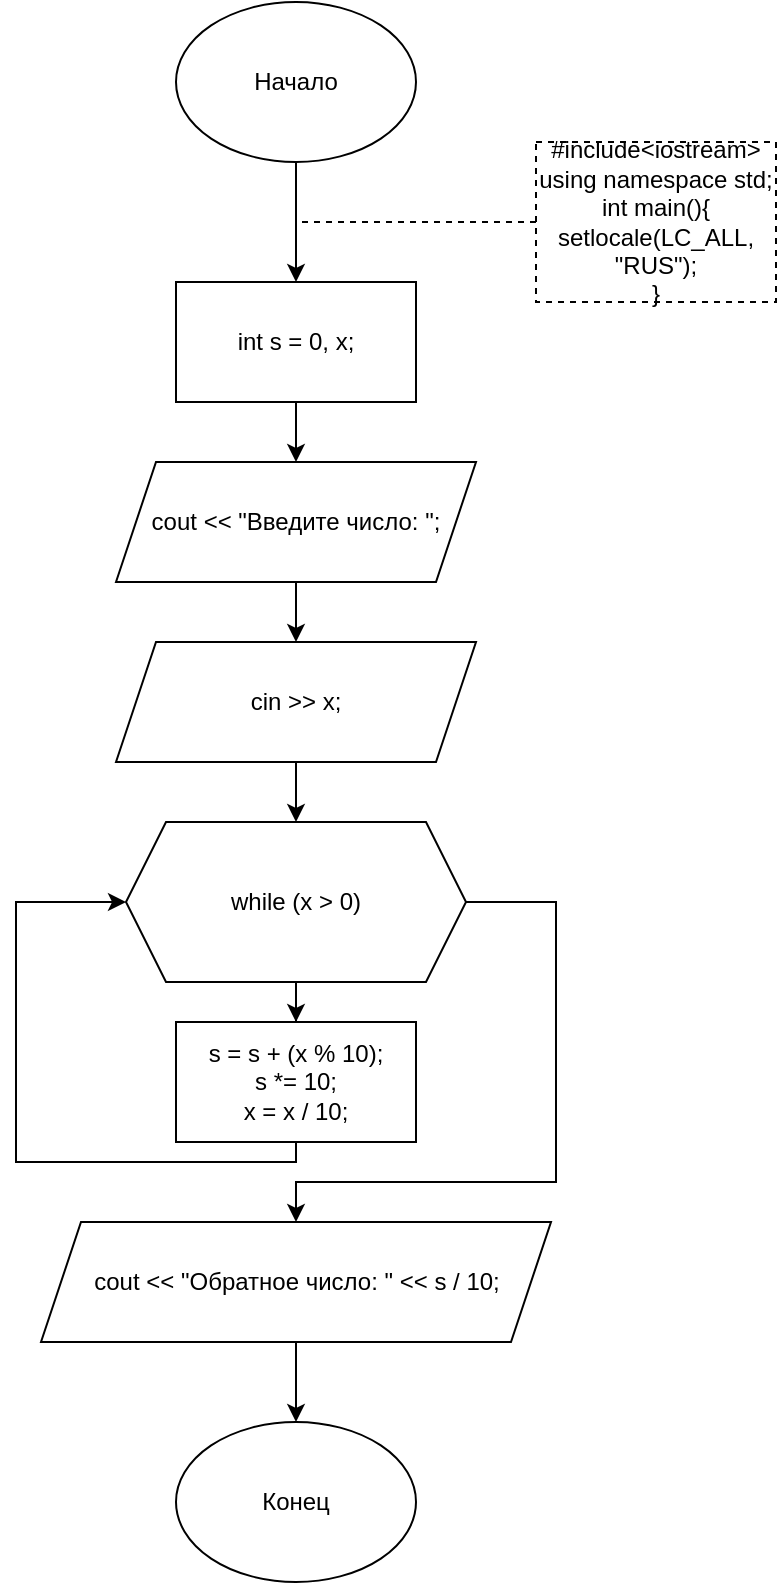 <mxfile version="15.7.3" type="device"><diagram id="tx0ON73VoFCaTqgi9He8" name="Страница 1"><mxGraphModel dx="1102" dy="905" grid="1" gridSize="10" guides="1" tooltips="1" connect="1" arrows="1" fold="1" page="1" pageScale="1" pageWidth="1654" pageHeight="2336" math="0" shadow="0"><root><mxCell id="0"/><mxCell id="1" parent="0"/><mxCell id="EWxW3f4XdG-FdTcQkPy5-1" value="" style="edgeStyle=orthogonalEdgeStyle;rounded=0;orthogonalLoop=1;jettySize=auto;html=1;" edge="1" parent="1" source="EWxW3f4XdG-FdTcQkPy5-2" target="EWxW3f4XdG-FdTcQkPy5-4"><mxGeometry relative="1" as="geometry"/></mxCell><mxCell id="EWxW3f4XdG-FdTcQkPy5-2" value="Начало" style="ellipse;whiteSpace=wrap;html=1;" vertex="1" parent="1"><mxGeometry x="340" y="140" width="120" height="80" as="geometry"/></mxCell><mxCell id="EWxW3f4XdG-FdTcQkPy5-4" value="&lt;span&gt;&#9;&lt;/span&gt;int s = 0, x;" style="rounded=0;whiteSpace=wrap;html=1;" vertex="1" parent="1"><mxGeometry x="340" y="280" width="120" height="60" as="geometry"/></mxCell><mxCell id="EWxW3f4XdG-FdTcQkPy5-5" value="&lt;div&gt;#include&amp;lt;iostream&amp;gt;&lt;/div&gt;&lt;div&gt;using namespace std;&lt;/div&gt;&lt;div&gt;int main(){&lt;/div&gt;&lt;span&gt;&#9;&lt;/span&gt;setlocale(LC_ALL, &quot;RUS&quot;);&lt;div&gt;}&lt;/div&gt;" style="rounded=0;whiteSpace=wrap;html=1;dashed=1;" vertex="1" parent="1"><mxGeometry x="520" y="210" width="120" height="80" as="geometry"/></mxCell><mxCell id="EWxW3f4XdG-FdTcQkPy5-6" value="" style="endArrow=none;dashed=1;html=1;rounded=0;exitX=0;exitY=0.5;exitDx=0;exitDy=0;" edge="1" parent="1" source="EWxW3f4XdG-FdTcQkPy5-5"><mxGeometry width="50" height="50" relative="1" as="geometry"><mxPoint x="390" y="570" as="sourcePoint"/><mxPoint x="400" y="250" as="targetPoint"/></mxGeometry></mxCell><mxCell id="EWxW3f4XdG-FdTcQkPy5-29" value="" style="edgeStyle=orthogonalEdgeStyle;rounded=0;orthogonalLoop=1;jettySize=auto;html=1;" edge="1" parent="1" source="EWxW3f4XdG-FdTcQkPy5-8" target="EWxW3f4XdG-FdTcQkPy5-28"><mxGeometry relative="1" as="geometry"/></mxCell><mxCell id="EWxW3f4XdG-FdTcQkPy5-8" value="&lt;span&gt;&#9;&lt;/span&gt;cout &amp;lt;&amp;lt; &quot;Введите число: &quot;;" style="shape=parallelogram;perimeter=parallelogramPerimeter;whiteSpace=wrap;html=1;fixedSize=1;" vertex="1" parent="1"><mxGeometry x="310" y="370" width="180" height="60" as="geometry"/></mxCell><mxCell id="EWxW3f4XdG-FdTcQkPy5-9" style="edgeStyle=orthogonalEdgeStyle;rounded=0;orthogonalLoop=1;jettySize=auto;html=1;entryX=0.5;entryY=0;entryDx=0;entryDy=0;" edge="1" parent="1" source="EWxW3f4XdG-FdTcQkPy5-11" target="EWxW3f4XdG-FdTcQkPy5-19"><mxGeometry relative="1" as="geometry"><Array as="points"><mxPoint x="530" y="590"/><mxPoint x="530" y="730"/><mxPoint x="400" y="730"/><mxPoint x="400" y="740"/></Array></mxGeometry></mxCell><mxCell id="EWxW3f4XdG-FdTcQkPy5-10" value="" style="edgeStyle=orthogonalEdgeStyle;rounded=0;orthogonalLoop=1;jettySize=auto;html=1;" edge="1" parent="1" source="EWxW3f4XdG-FdTcQkPy5-11" target="EWxW3f4XdG-FdTcQkPy5-26"><mxGeometry relative="1" as="geometry"/></mxCell><mxCell id="EWxW3f4XdG-FdTcQkPy5-11" value="&lt;span&gt;&#9;&lt;/span&gt;while (x &amp;gt; 0)" style="shape=hexagon;perimeter=hexagonPerimeter2;whiteSpace=wrap;html=1;fixedSize=1;" vertex="1" parent="1"><mxGeometry x="315" y="550" width="170" height="80" as="geometry"/></mxCell><mxCell id="EWxW3f4XdG-FdTcQkPy5-15" value="" style="edgeStyle=orthogonalEdgeStyle;rounded=0;orthogonalLoop=1;jettySize=auto;html=1;entryX=0;entryY=0.5;entryDx=0;entryDy=0;exitX=0.5;exitY=1;exitDx=0;exitDy=0;" edge="1" parent="1" source="EWxW3f4XdG-FdTcQkPy5-26" target="EWxW3f4XdG-FdTcQkPy5-11"><mxGeometry relative="1" as="geometry"><mxPoint x="400" y="1060" as="targetPoint"/><Array as="points"><mxPoint x="400" y="720"/><mxPoint x="260" y="720"/><mxPoint x="260" y="590"/></Array><mxPoint x="340" y="1000" as="sourcePoint"/></mxGeometry></mxCell><mxCell id="EWxW3f4XdG-FdTcQkPy5-18" value="" style="edgeStyle=orthogonalEdgeStyle;rounded=0;orthogonalLoop=1;jettySize=auto;html=1;" edge="1" parent="1" source="EWxW3f4XdG-FdTcQkPy5-19" target="EWxW3f4XdG-FdTcQkPy5-20"><mxGeometry relative="1" as="geometry"/></mxCell><mxCell id="EWxW3f4XdG-FdTcQkPy5-19" value="&lt;span&gt;&#9;&lt;/span&gt;cout &amp;lt;&amp;lt; &quot;Обратное число: &quot; &amp;lt;&amp;lt; s / 10;" style="shape=parallelogram;perimeter=parallelogramPerimeter;whiteSpace=wrap;html=1;fixedSize=1;" vertex="1" parent="1"><mxGeometry x="272.5" y="750" width="255" height="60" as="geometry"/></mxCell><mxCell id="EWxW3f4XdG-FdTcQkPy5-20" value="Конец" style="ellipse;whiteSpace=wrap;html=1;" vertex="1" parent="1"><mxGeometry x="340" y="850" width="120" height="80" as="geometry"/></mxCell><mxCell id="EWxW3f4XdG-FdTcQkPy5-21" value="" style="edgeStyle=orthogonalEdgeStyle;rounded=0;orthogonalLoop=1;jettySize=auto;html=1;exitX=0.5;exitY=1;exitDx=0;exitDy=0;" edge="1" parent="1" source="EWxW3f4XdG-FdTcQkPy5-4" target="EWxW3f4XdG-FdTcQkPy5-8"><mxGeometry relative="1" as="geometry"><mxPoint x="400" y="350" as="sourcePoint"/></mxGeometry></mxCell><mxCell id="EWxW3f4XdG-FdTcQkPy5-23" style="edgeStyle=orthogonalEdgeStyle;rounded=0;orthogonalLoop=1;jettySize=auto;html=1;entryX=0.5;entryY=0;entryDx=0;entryDy=0;" edge="1" parent="1" target="EWxW3f4XdG-FdTcQkPy5-11"><mxGeometry relative="1" as="geometry"><mxPoint x="400" y="520" as="sourcePoint"/></mxGeometry></mxCell><mxCell id="EWxW3f4XdG-FdTcQkPy5-26" value="&lt;div&gt;s = s + (x % 10);&lt;/div&gt;&lt;div&gt;&lt;span&gt;&#9;&#9;&lt;/span&gt;s *= 10;&lt;/div&gt;&lt;div&gt;&lt;span&gt;&#9;&#9;&lt;/span&gt;x = x / 10;&lt;/div&gt;" style="whiteSpace=wrap;html=1;" vertex="1" parent="1"><mxGeometry x="340" y="650" width="120" height="60" as="geometry"/></mxCell><mxCell id="EWxW3f4XdG-FdTcQkPy5-28" value="&lt;span&gt;&#9;&lt;/span&gt;cin &amp;gt;&amp;gt; x;" style="shape=parallelogram;perimeter=parallelogramPerimeter;whiteSpace=wrap;html=1;fixedSize=1;" vertex="1" parent="1"><mxGeometry x="310" y="460" width="180" height="60" as="geometry"/></mxCell></root></mxGraphModel></diagram></mxfile>
